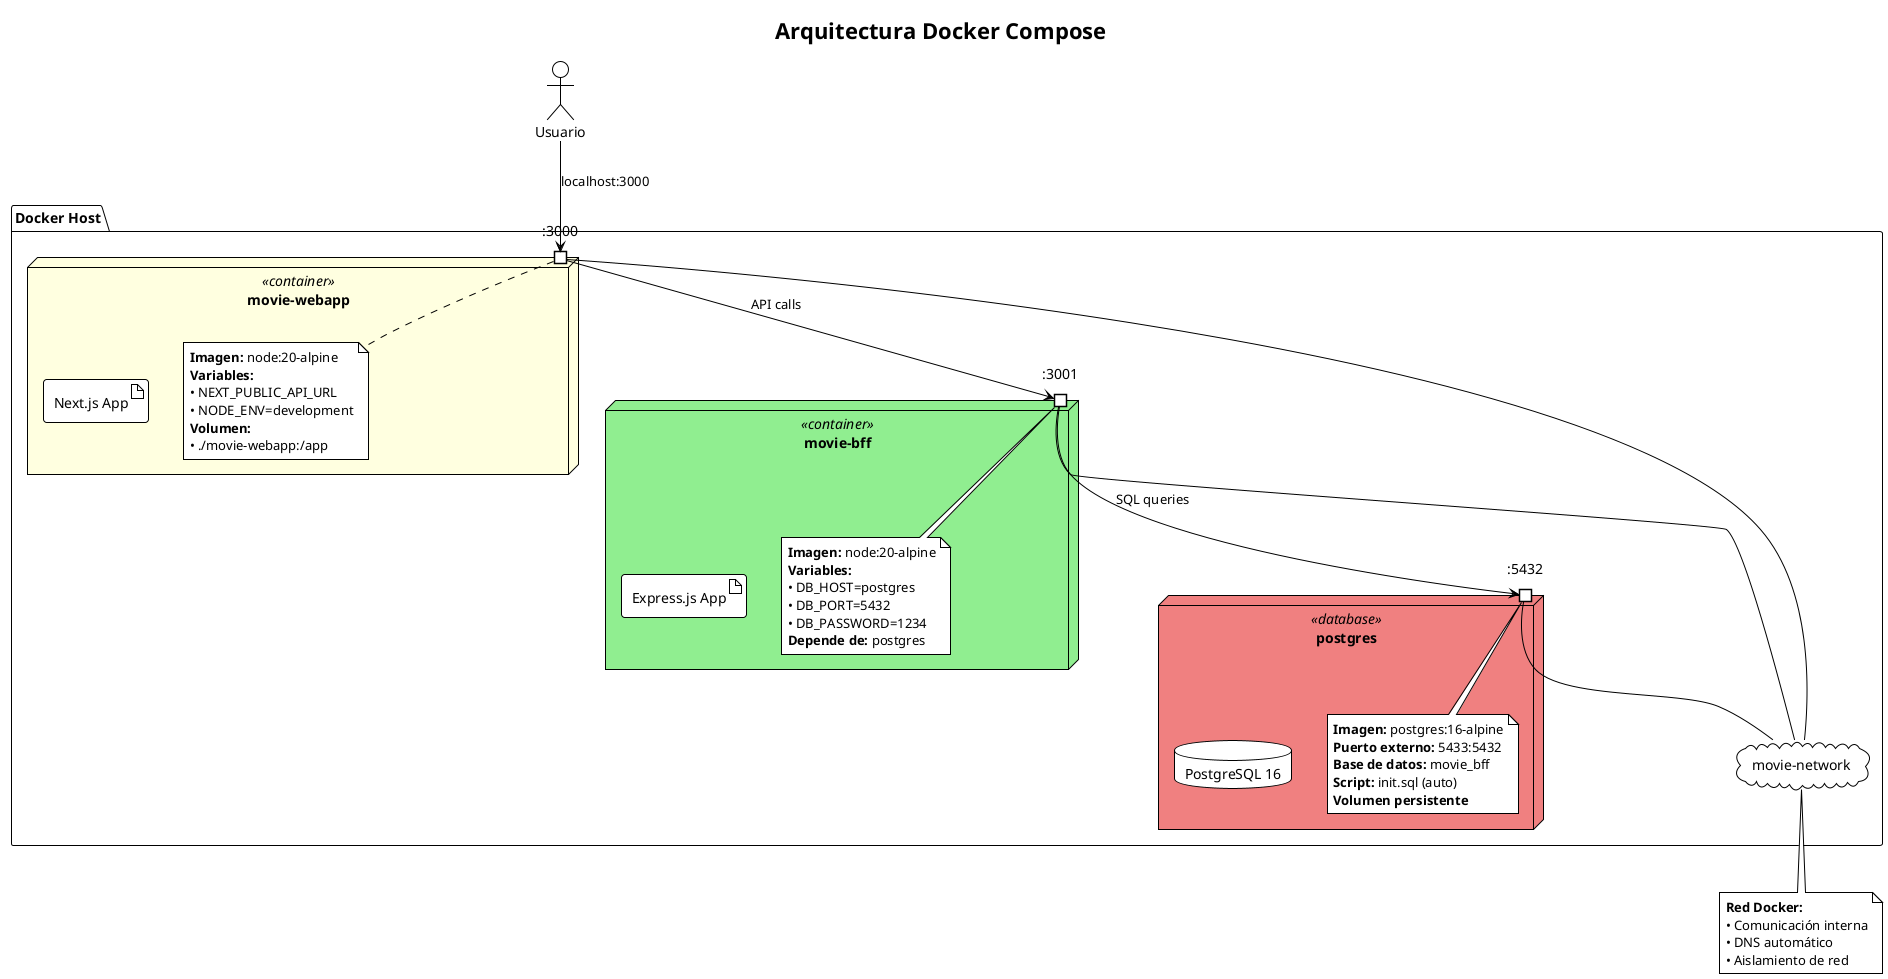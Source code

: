 @startuml Configuración Docker
!theme plain
skinparam backgroundColor white

title Arquitectura Docker Compose

package "Docker Host" {
    
    node "movie-webapp" <<container>> #LightYellow {
        artifact "Next.js App"
        portin ":3000"
        note right
            **Imagen:** node:20-alpine
            **Variables:**
            • NEXT_PUBLIC_API_URL
            • NODE_ENV=development
            **Volumen:**
            • ./movie-webapp:/app
        end note
    }
    
    node "movie-bff" <<container>> #LightGreen {
        artifact "Express.js App"
        portin ":3001"
        note right
            **Imagen:** node:20-alpine
            **Variables:**
            • DB_HOST=postgres
            • DB_PORT=5432
            • DB_PASSWORD=1234
            **Depende de:** postgres
        end note
    }
    
    node "postgres" <<database>> #LightCoral {
        database "PostgreSQL 16"
        portin ":5432"
        note right
            **Imagen:** postgres:16-alpine
            **Puerto externo:** 5433:5432
            **Base de datos:** movie_bff
            **Script:** init.sql (auto)
            **Volumen persistente**
        end note
    }
    
    cloud "movie-network" as network {
    }
}

actor Usuario

Usuario -down-> ":3000" : "localhost:3000"
":3000" -down-> ":3001" : "API calls"
":3001" -down-> ":5432" : "SQL queries"

":3000" -- network
":3001" -- network
":5432" -- network

note bottom of network
    **Red Docker:**
    • Comunicación interna
    • DNS automático
    • Aislamiento de red
end note

@enduml
